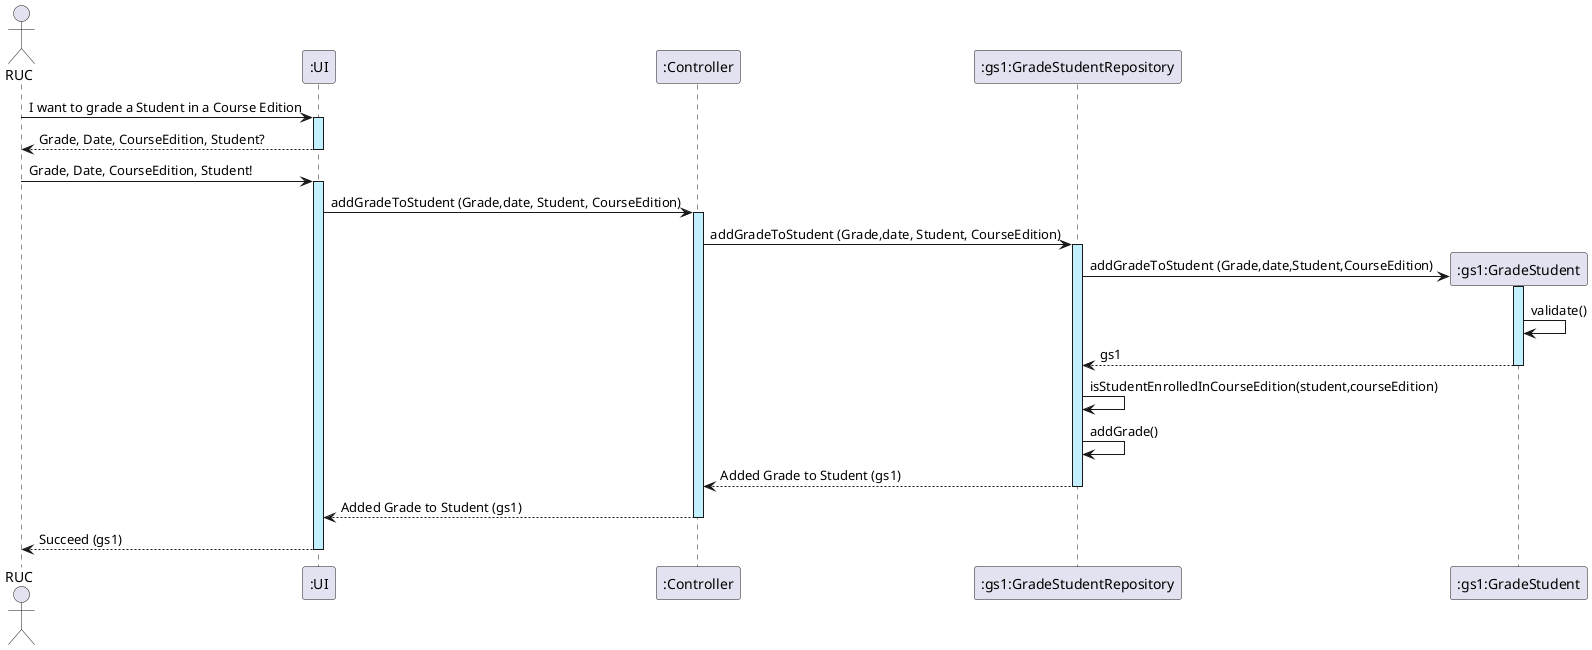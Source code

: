 @startuml
actor RUC
participant ":UI" as UI
participant ":Controller" as ctr
participant ":gs1:GradeStudentRepository" as GR

RUC -> UI ++ #application: I want to grade a Student in a Course Edition
UI --> RUC --: Grade, Date, CourseEdition, Student?
RUC -> UI ++ #application: Grade, Date, CourseEdition, Student!
UI -> ctr ++ #application : addGradeToStudent (Grade,date, Student, CourseEdition)
ctr -> GR ++ #application : addGradeToStudent (Grade,date, Student, CourseEdition)

create ":gs1:GradeStudent" as gs
GR -> gs ++ #application : addGradeToStudent (Grade,date,Student,CourseEdition)
gs -> gs : validate()
gs --> GR -- : gs1

GR -> GR : isStudentEnrolledInCourseEdition(student,courseEdition)

GR -> GR : addGrade()

GR --> ctr --: Added Grade to Student (gs1)
ctr --> UI --: Added Grade to Student (gs1)
UI --> RUC --: Succeed (gs1)

@enduml